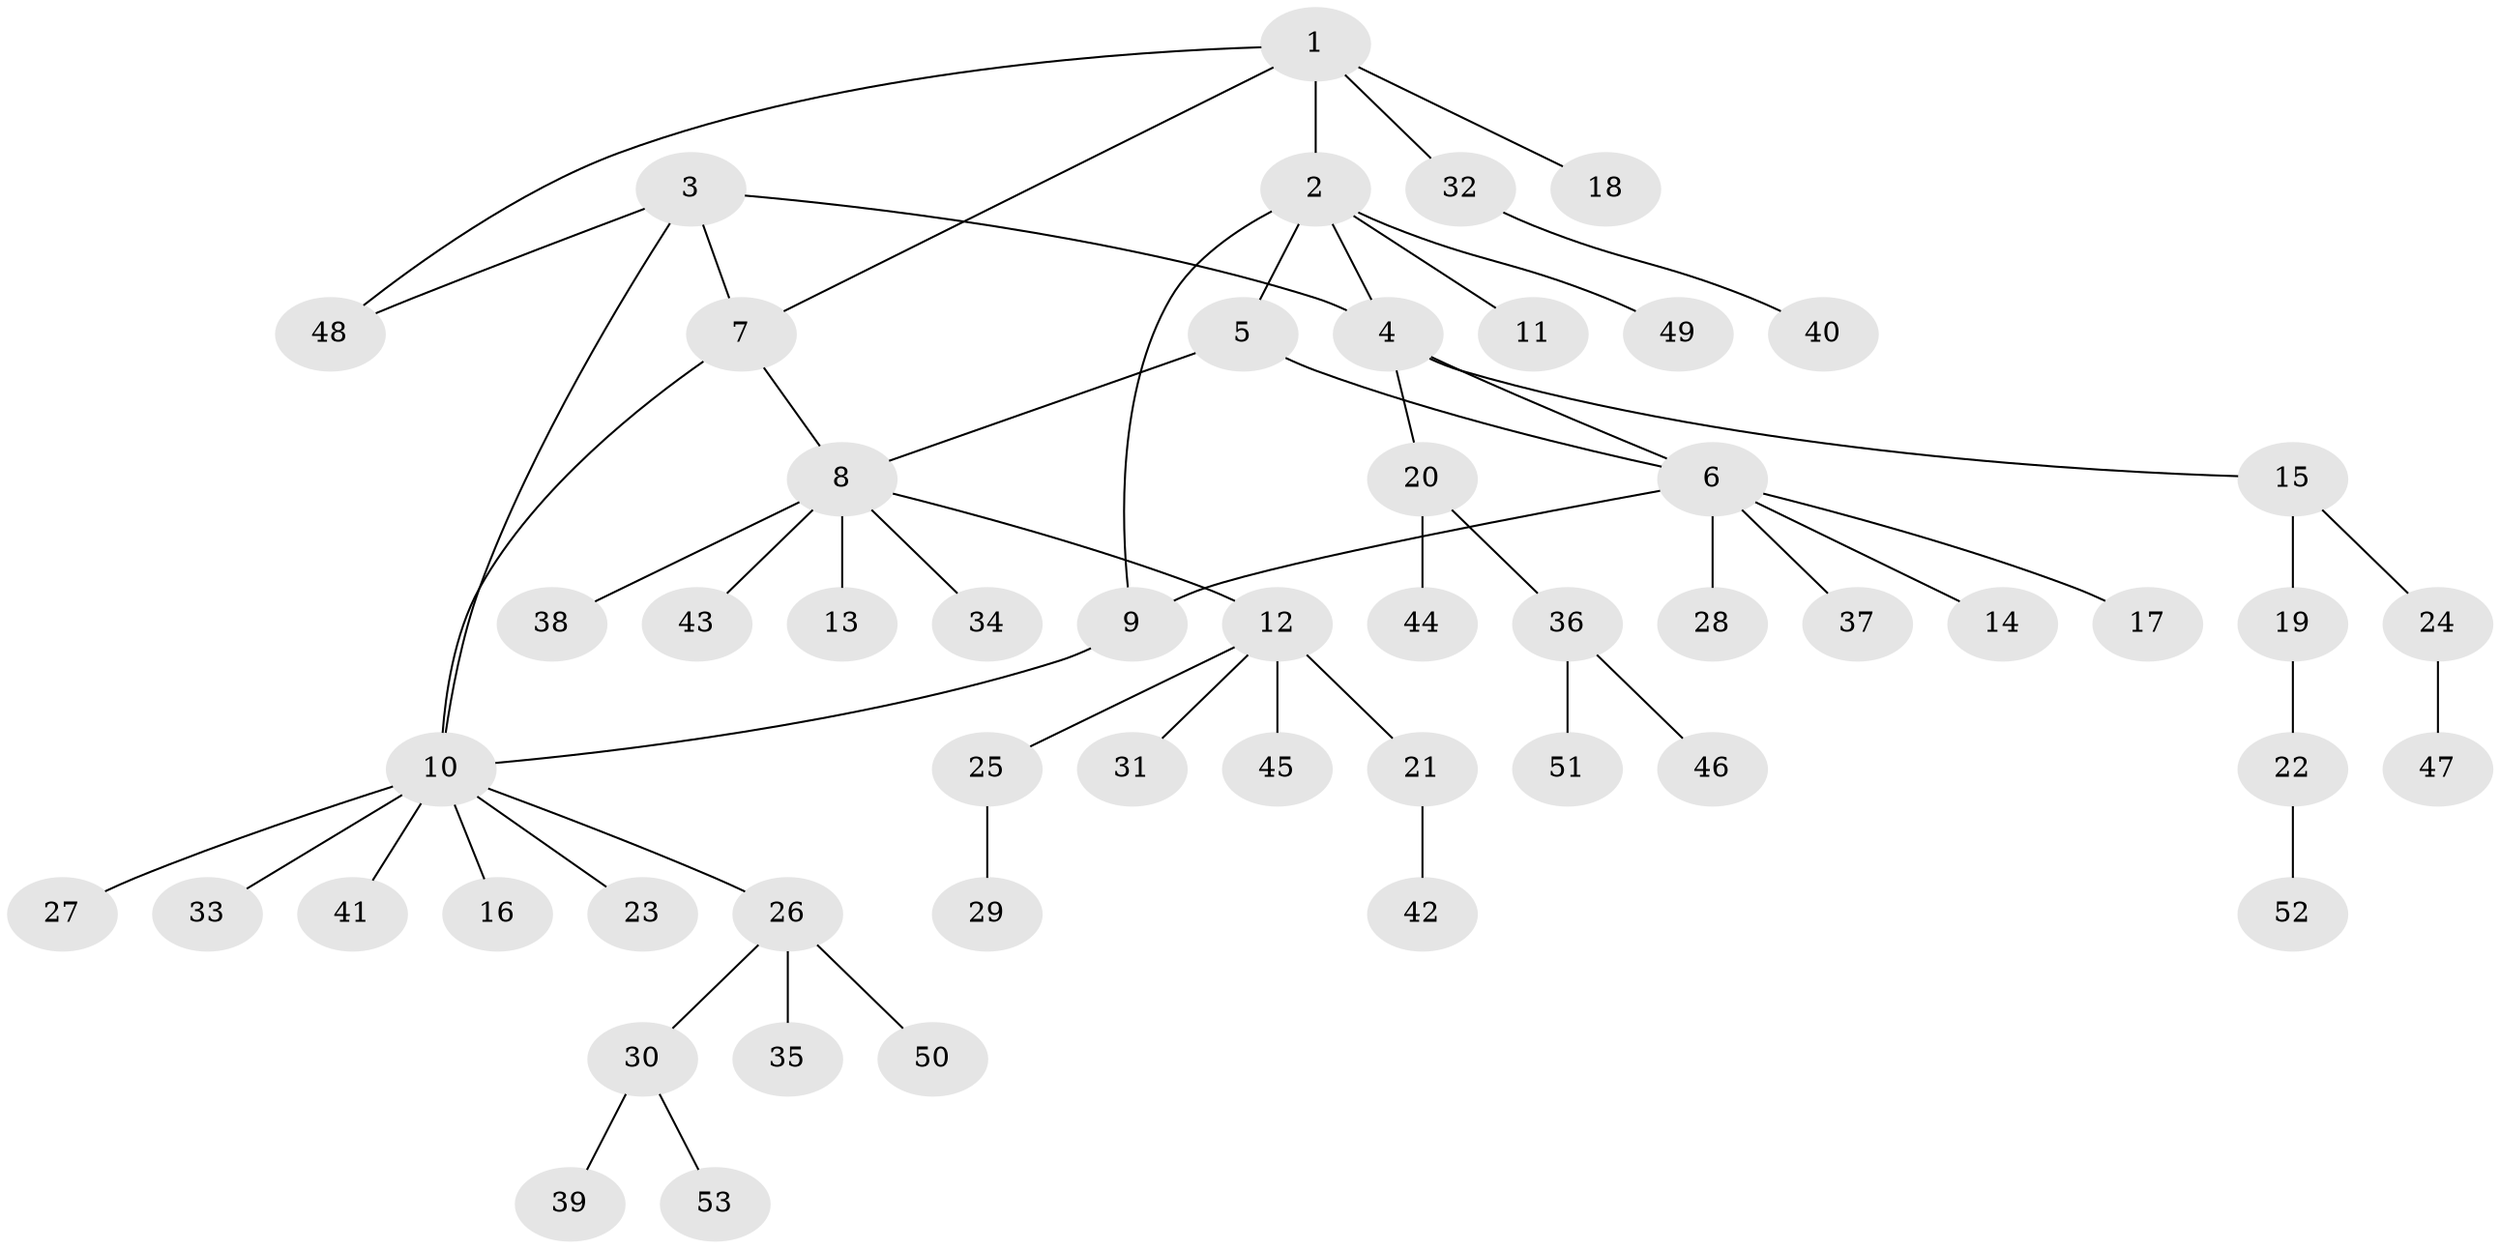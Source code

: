// coarse degree distribution, {2: 0.14285714285714285, 4: 0.09523809523809523, 1: 0.6666666666666666, 12: 0.047619047619047616, 6: 0.047619047619047616}
// Generated by graph-tools (version 1.1) at 2025/59/03/04/25 21:59:07]
// undirected, 53 vertices, 59 edges
graph export_dot {
graph [start="1"]
  node [color=gray90,style=filled];
  1;
  2;
  3;
  4;
  5;
  6;
  7;
  8;
  9;
  10;
  11;
  12;
  13;
  14;
  15;
  16;
  17;
  18;
  19;
  20;
  21;
  22;
  23;
  24;
  25;
  26;
  27;
  28;
  29;
  30;
  31;
  32;
  33;
  34;
  35;
  36;
  37;
  38;
  39;
  40;
  41;
  42;
  43;
  44;
  45;
  46;
  47;
  48;
  49;
  50;
  51;
  52;
  53;
  1 -- 2;
  1 -- 7;
  1 -- 18;
  1 -- 32;
  1 -- 48;
  2 -- 4;
  2 -- 5;
  2 -- 9;
  2 -- 11;
  2 -- 49;
  3 -- 4;
  3 -- 7;
  3 -- 10;
  3 -- 48;
  4 -- 6;
  4 -- 15;
  4 -- 20;
  5 -- 6;
  5 -- 8;
  6 -- 9;
  6 -- 14;
  6 -- 17;
  6 -- 28;
  6 -- 37;
  7 -- 8;
  7 -- 10;
  8 -- 12;
  8 -- 13;
  8 -- 34;
  8 -- 38;
  8 -- 43;
  9 -- 10;
  10 -- 16;
  10 -- 23;
  10 -- 26;
  10 -- 27;
  10 -- 33;
  10 -- 41;
  12 -- 21;
  12 -- 25;
  12 -- 31;
  12 -- 45;
  15 -- 19;
  15 -- 24;
  19 -- 22;
  20 -- 36;
  20 -- 44;
  21 -- 42;
  22 -- 52;
  24 -- 47;
  25 -- 29;
  26 -- 30;
  26 -- 35;
  26 -- 50;
  30 -- 39;
  30 -- 53;
  32 -- 40;
  36 -- 46;
  36 -- 51;
}
